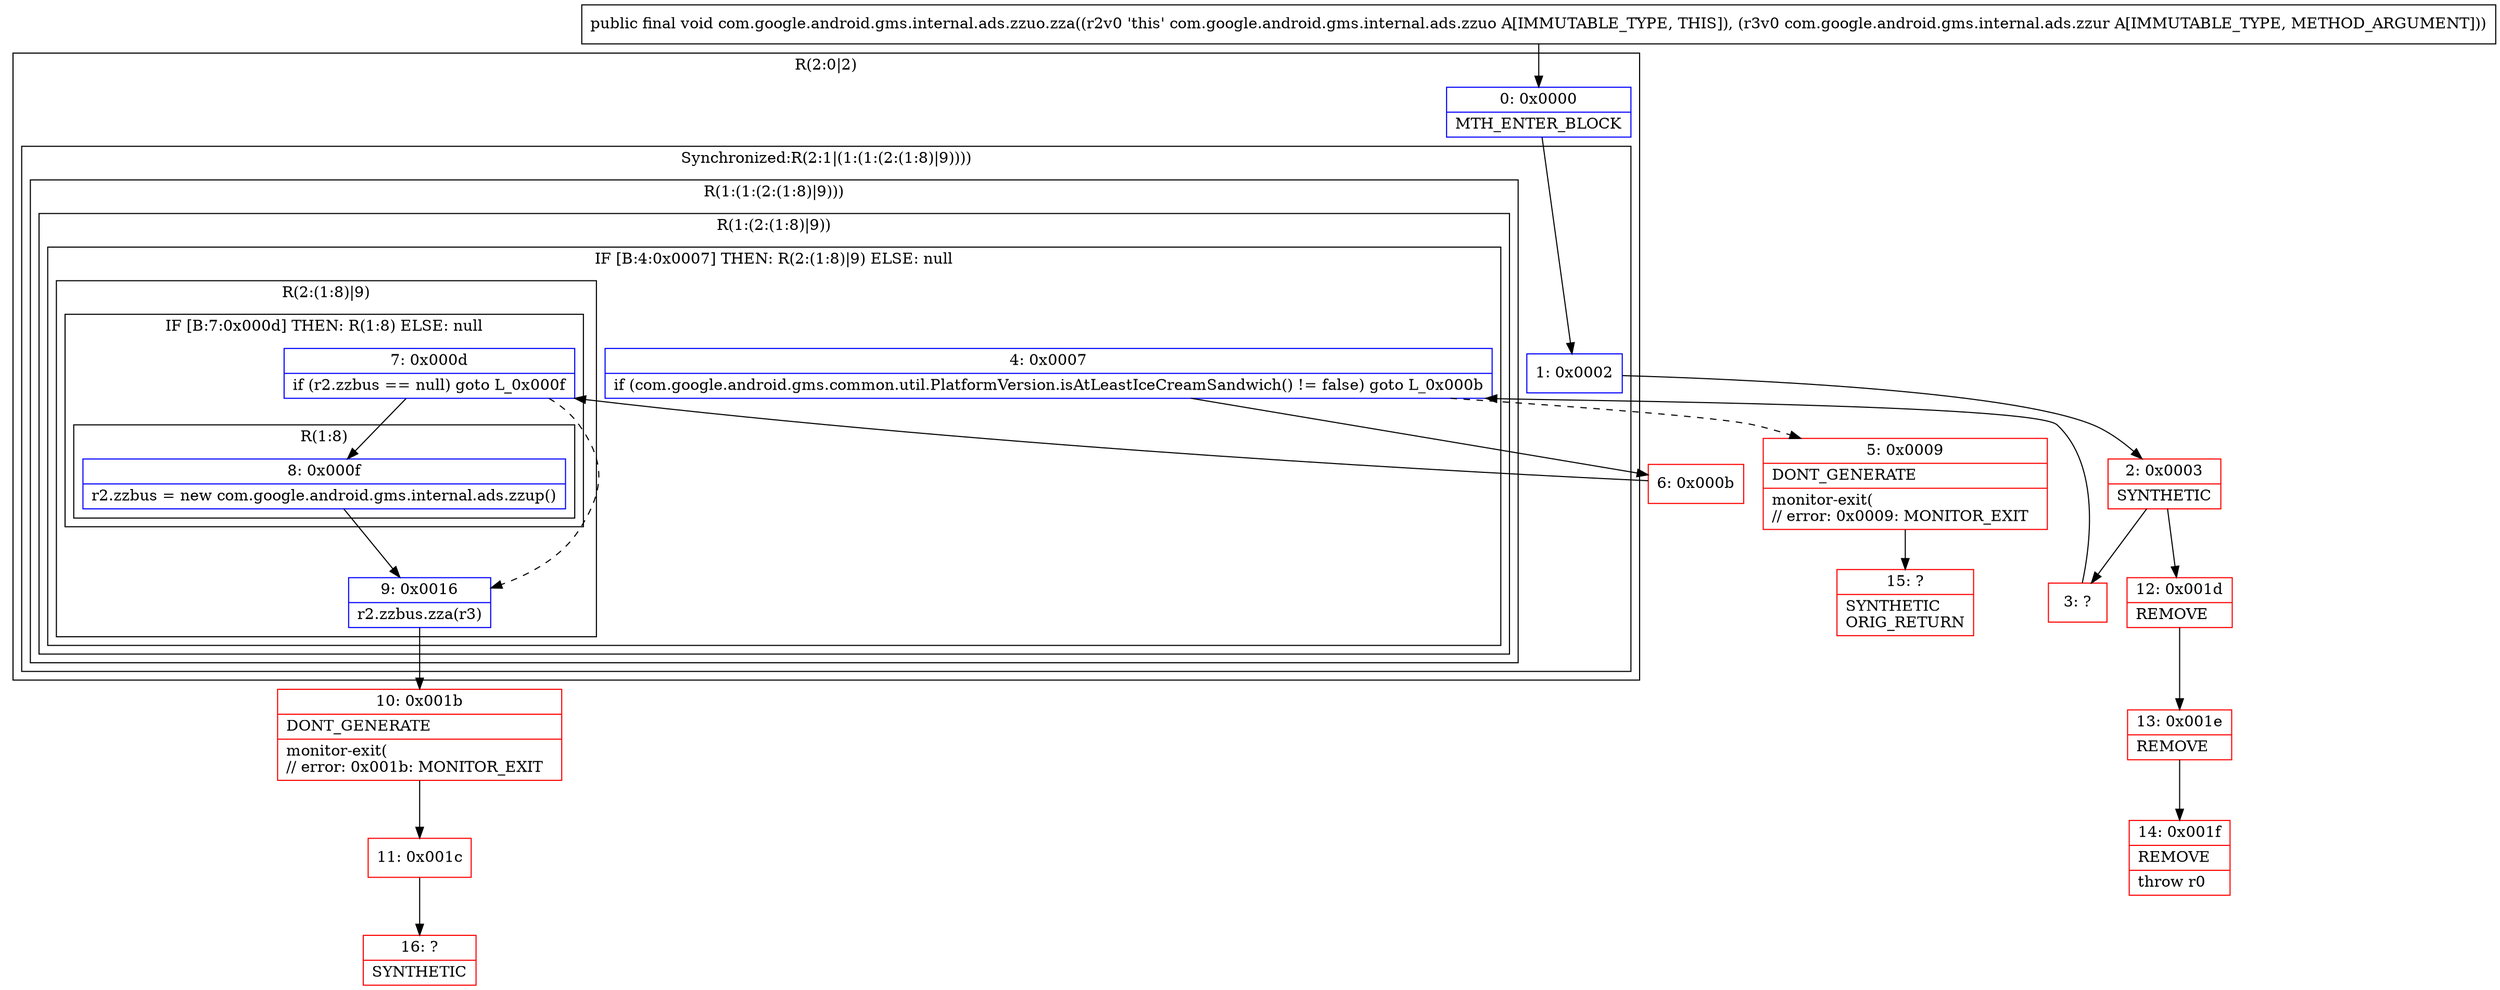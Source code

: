 digraph "CFG forcom.google.android.gms.internal.ads.zzuo.zza(Lcom\/google\/android\/gms\/internal\/ads\/zzur;)V" {
subgraph cluster_Region_236459534 {
label = "R(2:0|2)";
node [shape=record,color=blue];
Node_0 [shape=record,label="{0\:\ 0x0000|MTH_ENTER_BLOCK\l}"];
subgraph cluster_SynchronizedRegion_167174434 {
label = "Synchronized:R(2:1|(1:(1:(2:(1:8)|9))))";
node [shape=record,color=blue];
Node_1 [shape=record,label="{1\:\ 0x0002}"];
subgraph cluster_Region_310678592 {
label = "R(1:(1:(2:(1:8)|9)))";
node [shape=record,color=blue];
subgraph cluster_Region_1017072558 {
label = "R(1:(2:(1:8)|9))";
node [shape=record,color=blue];
subgraph cluster_IfRegion_1928958549 {
label = "IF [B:4:0x0007] THEN: R(2:(1:8)|9) ELSE: null";
node [shape=record,color=blue];
Node_4 [shape=record,label="{4\:\ 0x0007|if (com.google.android.gms.common.util.PlatformVersion.isAtLeastIceCreamSandwich() != false) goto L_0x000b\l}"];
subgraph cluster_Region_1287164633 {
label = "R(2:(1:8)|9)";
node [shape=record,color=blue];
subgraph cluster_IfRegion_2057845146 {
label = "IF [B:7:0x000d] THEN: R(1:8) ELSE: null";
node [shape=record,color=blue];
Node_7 [shape=record,label="{7\:\ 0x000d|if (r2.zzbus == null) goto L_0x000f\l}"];
subgraph cluster_Region_1009573722 {
label = "R(1:8)";
node [shape=record,color=blue];
Node_8 [shape=record,label="{8\:\ 0x000f|r2.zzbus = new com.google.android.gms.internal.ads.zzup()\l}"];
}
}
Node_9 [shape=record,label="{9\:\ 0x0016|r2.zzbus.zza(r3)\l}"];
}
}
}
}
}
}
Node_2 [shape=record,color=red,label="{2\:\ 0x0003|SYNTHETIC\l}"];
Node_3 [shape=record,color=red,label="{3\:\ ?}"];
Node_5 [shape=record,color=red,label="{5\:\ 0x0009|DONT_GENERATE\l|monitor\-exit(\l\/\/ error: 0x0009: MONITOR_EXIT  \l}"];
Node_6 [shape=record,color=red,label="{6\:\ 0x000b}"];
Node_10 [shape=record,color=red,label="{10\:\ 0x001b|DONT_GENERATE\l|monitor\-exit(\l\/\/ error: 0x001b: MONITOR_EXIT  \l}"];
Node_11 [shape=record,color=red,label="{11\:\ 0x001c}"];
Node_12 [shape=record,color=red,label="{12\:\ 0x001d|REMOVE\l}"];
Node_13 [shape=record,color=red,label="{13\:\ 0x001e|REMOVE\l}"];
Node_14 [shape=record,color=red,label="{14\:\ 0x001f|REMOVE\l|throw r0\l}"];
Node_15 [shape=record,color=red,label="{15\:\ ?|SYNTHETIC\lORIG_RETURN\l}"];
Node_16 [shape=record,color=red,label="{16\:\ ?|SYNTHETIC\l}"];
MethodNode[shape=record,label="{public final void com.google.android.gms.internal.ads.zzuo.zza((r2v0 'this' com.google.android.gms.internal.ads.zzuo A[IMMUTABLE_TYPE, THIS]), (r3v0 com.google.android.gms.internal.ads.zzur A[IMMUTABLE_TYPE, METHOD_ARGUMENT])) }"];
MethodNode -> Node_0;
Node_0 -> Node_1;
Node_1 -> Node_2;
Node_4 -> Node_5[style=dashed];
Node_4 -> Node_6;
Node_7 -> Node_8;
Node_7 -> Node_9[style=dashed];
Node_8 -> Node_9;
Node_9 -> Node_10;
Node_2 -> Node_3;
Node_2 -> Node_12;
Node_3 -> Node_4;
Node_5 -> Node_15;
Node_6 -> Node_7;
Node_10 -> Node_11;
Node_11 -> Node_16;
Node_12 -> Node_13;
Node_13 -> Node_14;
}

